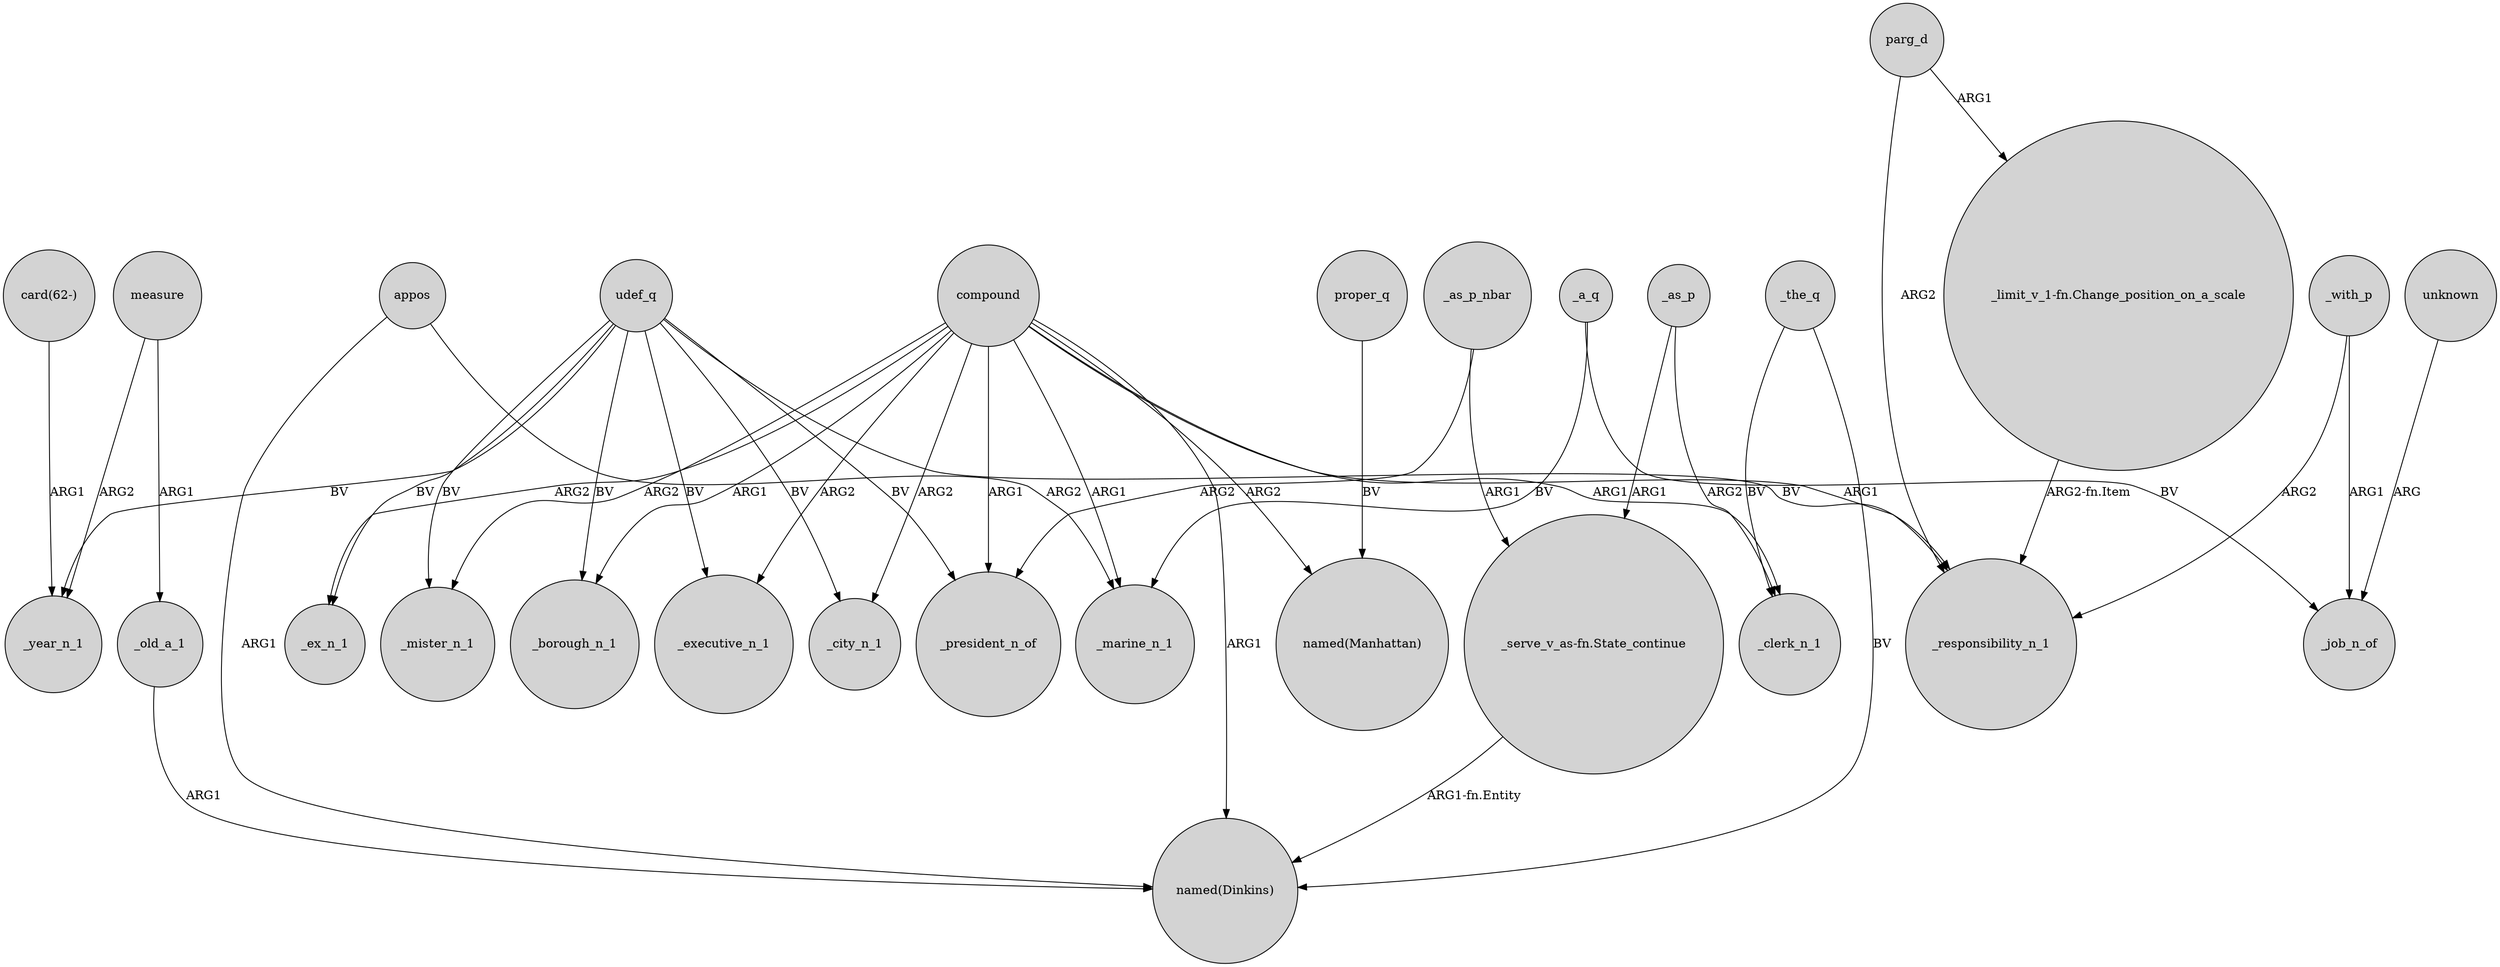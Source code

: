 digraph {
	node [shape=circle style=filled]
	compound -> _borough_n_1 [label=ARG1]
	compound -> _mister_n_1 [label=ARG2]
	_as_p -> _clerk_n_1 [label=ARG2]
	appos -> "named(Dinkins)" [label=ARG1]
	_as_p_nbar -> "_serve_v_as-fn.State_continue" [label=ARG1]
	appos -> _marine_n_1 [label=ARG2]
	parg_d -> "_limit_v_1-fn.Change_position_on_a_scale" [label=ARG1]
	unknown -> _job_n_of [label=ARG]
	_old_a_1 -> "named(Dinkins)" [label=ARG1]
	_as_p -> "_serve_v_as-fn.State_continue" [label=ARG1]
	proper_q -> "named(Manhattan)" [label=BV]
	compound -> _ex_n_1 [label=ARG2]
	measure -> _old_a_1 [label=ARG1]
	udef_q -> _mister_n_1 [label=BV]
	"card(62-)" -> _year_n_1 [label=ARG1]
	_with_p -> _job_n_of [label=ARG1]
	"_limit_v_1-fn.Change_position_on_a_scale" -> _responsibility_n_1 [label="ARG2-fn.Item"]
	compound -> _marine_n_1 [label=ARG1]
	compound -> _responsibility_n_1 [label=ARG1]
	measure -> _year_n_1 [label=ARG2]
	udef_q -> _executive_n_1 [label=BV]
	udef_q -> _borough_n_1 [label=BV]
	compound -> "named(Dinkins)" [label=ARG1]
	compound -> "named(Manhattan)" [label=ARG2]
	parg_d -> _responsibility_n_1 [label=ARG2]
	_a_q -> _marine_n_1 [label=BV]
	udef_q -> _ex_n_1 [label=BV]
	udef_q -> _city_n_1 [label=BV]
	_the_q -> "named(Dinkins)" [label=BV]
	"_serve_v_as-fn.State_continue" -> "named(Dinkins)" [label="ARG1-fn.Entity"]
	udef_q -> _year_n_1 [label=BV]
	compound -> _president_n_of [label=ARG1]
	_the_q -> _clerk_n_1 [label=BV]
	udef_q -> _president_n_of [label=BV]
	udef_q -> _responsibility_n_1 [label=BV]
	compound -> _clerk_n_1 [label=ARG1]
	_with_p -> _responsibility_n_1 [label=ARG2]
	_a_q -> _job_n_of [label=BV]
	compound -> _city_n_1 [label=ARG2]
	compound -> _executive_n_1 [label=ARG2]
	_as_p_nbar -> _president_n_of [label=ARG2]
}
